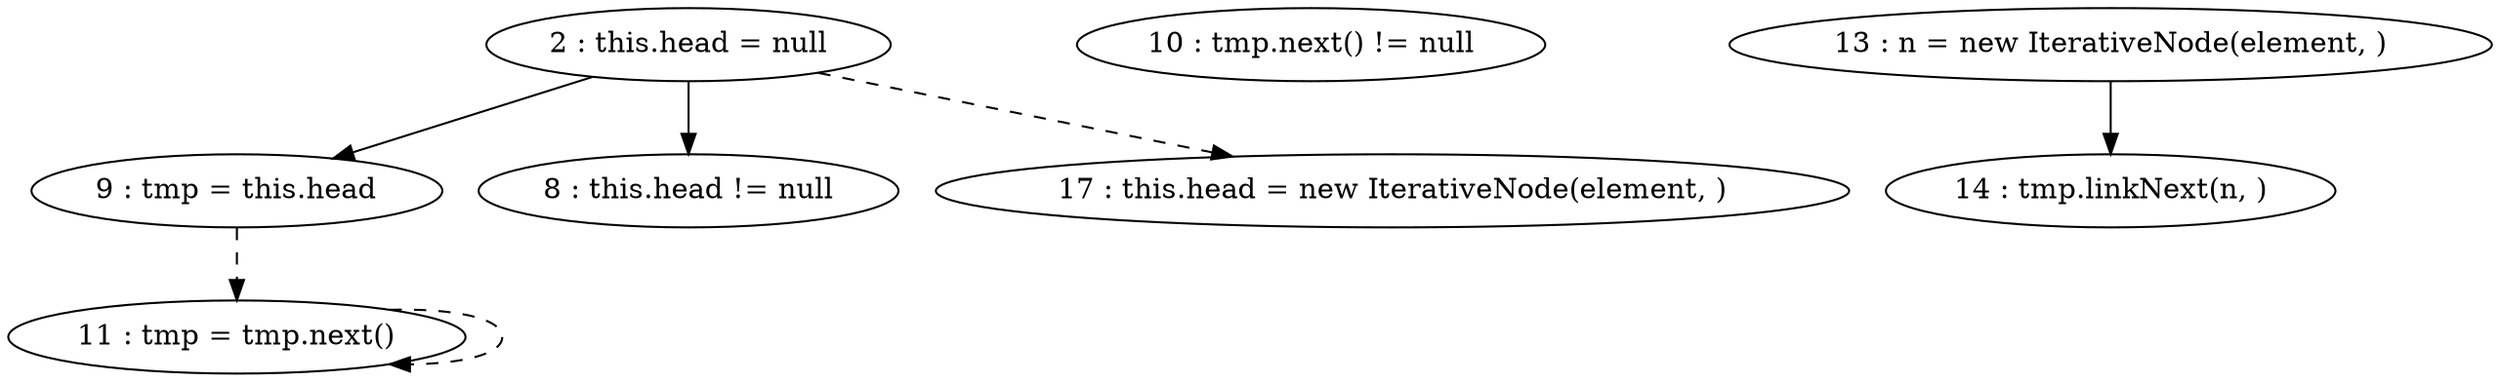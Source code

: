 digraph G {
"2 : this.head = null"
"2 : this.head = null" -> "9 : tmp = this.head"
"2 : this.head = null" -> "8 : this.head != null"
"2 : this.head = null" -> "17 : this.head = new IterativeNode(element, )" [style=dashed]
"8 : this.head != null"
"9 : tmp = this.head"
"9 : tmp = this.head" -> "11 : tmp = tmp.next()" [style=dashed]
"10 : tmp.next() != null"
"11 : tmp = tmp.next()"
"11 : tmp = tmp.next()" -> "11 : tmp = tmp.next()" [style=dashed]
"10 : tmp.next() != null"
"13 : n = new IterativeNode(element, )"
"13 : n = new IterativeNode(element, )" -> "14 : tmp.linkNext(n, )"
"14 : tmp.linkNext(n, )"
"17 : this.head = new IterativeNode(element, )"
}